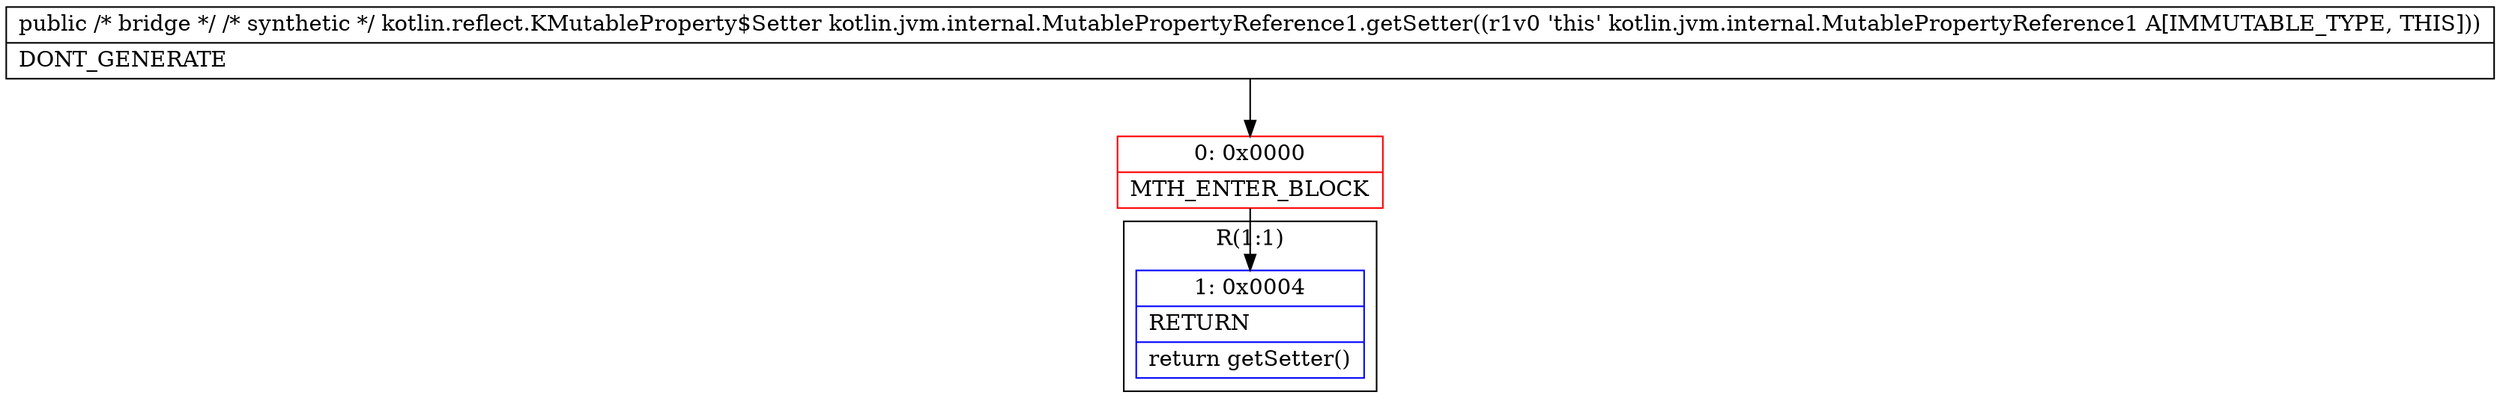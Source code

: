 digraph "CFG forkotlin.jvm.internal.MutablePropertyReference1.getSetter()Lkotlin\/reflect\/KMutableProperty$Setter;" {
subgraph cluster_Region_2136531924 {
label = "R(1:1)";
node [shape=record,color=blue];
Node_1 [shape=record,label="{1\:\ 0x0004|RETURN\l|return getSetter()\l}"];
}
Node_0 [shape=record,color=red,label="{0\:\ 0x0000|MTH_ENTER_BLOCK\l}"];
MethodNode[shape=record,label="{public \/* bridge *\/ \/* synthetic *\/ kotlin.reflect.KMutableProperty$Setter kotlin.jvm.internal.MutablePropertyReference1.getSetter((r1v0 'this' kotlin.jvm.internal.MutablePropertyReference1 A[IMMUTABLE_TYPE, THIS]))  | DONT_GENERATE\l}"];
MethodNode -> Node_0;
Node_0 -> Node_1;
}

